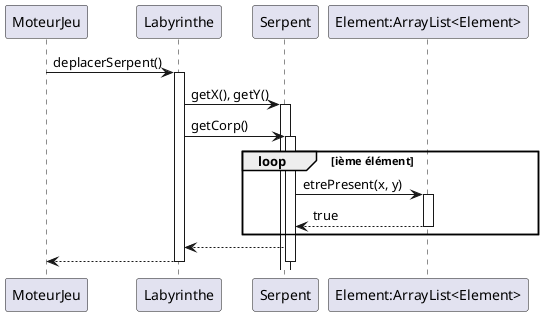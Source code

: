 @startuml
participant "MoteurJeu" as moteurJeu
participant "Labyrinthe" as labyrinthe
participant "Serpent" as serpent
participant "Element:ArrayList<Element>" as element

moteurJeu -> labyrinthe: deplacerSerpent()
activate labyrinthe
labyrinthe -> serpent: getX(), getY()
activate serpent
labyrinthe -> serpent: getCorp()
activate serpent
loop ième élément
    serpent -> element: etrePresent(x, y)
    activate element
    element --> serpent: true
    deactivate element

end
serpent --> labyrinthe
labyrinthe --> moteurJeu
deactivate serpent
deactivate labyrinthe
@enduml
